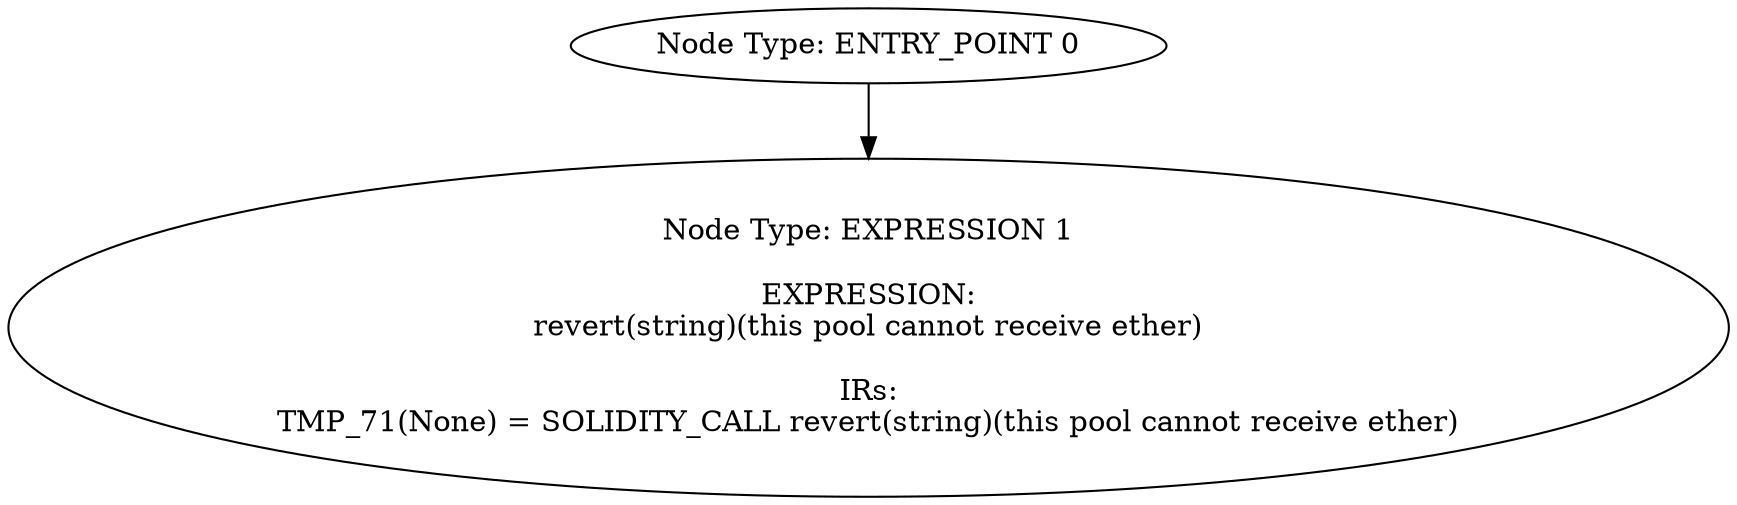 digraph{
0[label="Node Type: ENTRY_POINT 0
"];
0->1;
1[label="Node Type: EXPRESSION 1

EXPRESSION:
revert(string)(this pool cannot receive ether)

IRs:
TMP_71(None) = SOLIDITY_CALL revert(string)(this pool cannot receive ether)"];
}
